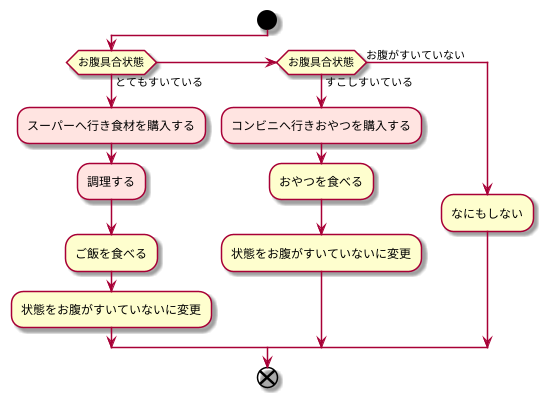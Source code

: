 @startuml
skin rose
start

if (お腹具合状態) then (とてもすいている)
    #Mistyrose:スーパーへ行き食材を購入する;
    #Mistyrose:調理する;
    :ご飯を食べる;
    :状態をお腹がすいていないに変更;
else if(お腹具合状態) then (すこしすいている)
    #Mistyrose:コンビニへ行きおやつを購入する;
    :おやつを食べる;
    :状態をお腹がすいていないに変更;
else (お腹がすいていない)
    :なにもしない;
endif

end
@enduml
